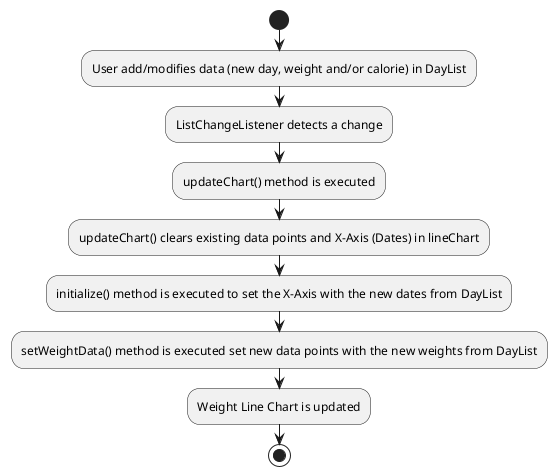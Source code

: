 @startuml
start
:User add/modifies data (new day, weight and/or calorie) in DayList;
:ListChangeListener detects a change;
:updateChart() method is executed;
:updateChart() clears existing data points and X-Axis (Dates) in lineChart;
:initialize() method is executed to set the X-Axis with the new dates from DayList;
:setWeightData() method is executed set new data points with the new weights from DayList;
:Weight Line Chart is updated;
stop
@enduml
